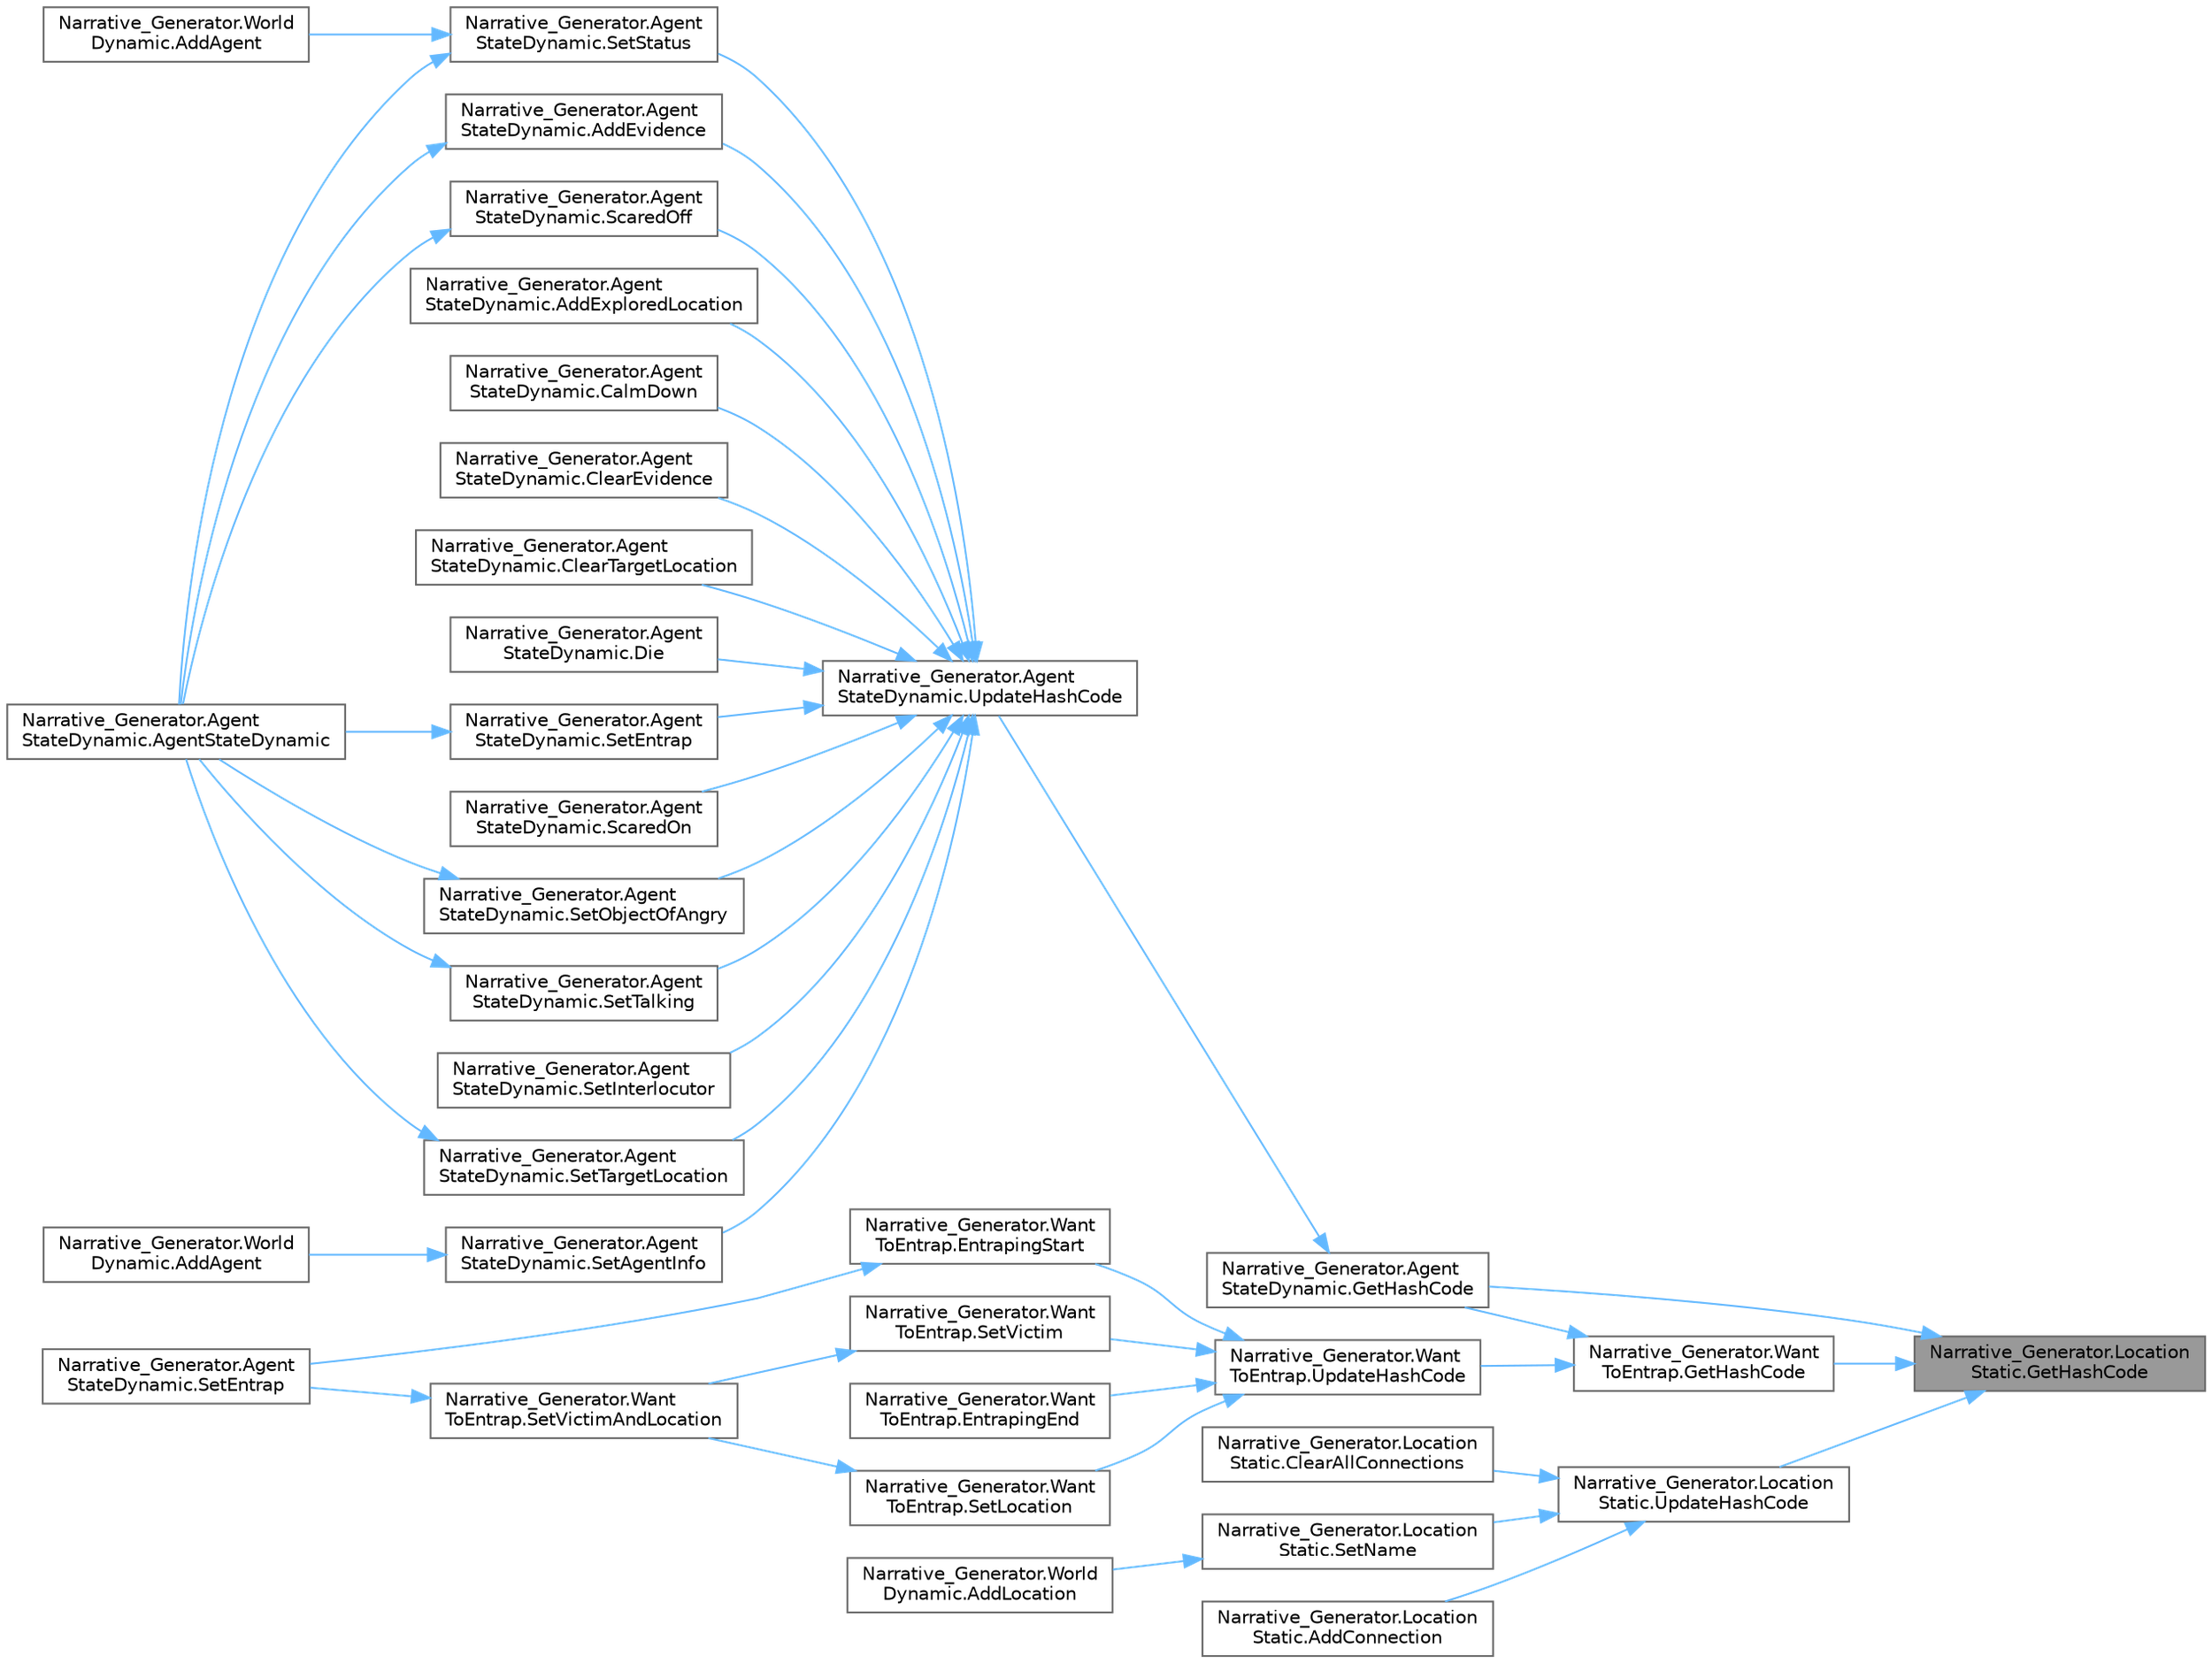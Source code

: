 digraph "Narrative_Generator.LocationStatic.GetHashCode"
{
 // LATEX_PDF_SIZE
  bgcolor="transparent";
  edge [fontname=Helvetica,fontsize=10,labelfontname=Helvetica,labelfontsize=10];
  node [fontname=Helvetica,fontsize=10,shape=box,height=0.2,width=0.4];
  rankdir="RL";
  Node1 [label="Narrative_Generator.Location\lStatic.GetHashCode",height=0.2,width=0.4,color="gray40", fillcolor="grey60", style="filled", fontcolor="black",tooltip="Calculates and returns the hash code of this instance of the LocationStatic."];
  Node1 -> Node2 [dir="back",color="steelblue1",style="solid"];
  Node2 [label="Narrative_Generator.Agent\lStateDynamic.GetHashCode",height=0.2,width=0.4,color="grey40", fillcolor="white", style="filled",URL="$class_narrative___generator_1_1_agent_state_dynamic.html#acc89349f24d3eedd35bdd1d13f1fc501",tooltip="Calculates and returns the hash code of this instance of the dynamic part of the agent's state."];
  Node2 -> Node3 [dir="back",color="steelblue1",style="solid"];
  Node3 [label="Narrative_Generator.Agent\lStateDynamic.UpdateHashCode",height=0.2,width=0.4,color="grey40", fillcolor="white", style="filled",URL="$class_narrative___generator_1_1_agent_state_dynamic.html#ae5def9114b62d20b4d3b7811dff71494",tooltip="Updates (refresh) the current hash code value."];
  Node3 -> Node4 [dir="back",color="steelblue1",style="solid"];
  Node4 [label="Narrative_Generator.Agent\lStateDynamic.AddEvidence",height=0.2,width=0.4,color="grey40", fillcolor="white", style="filled",URL="$class_narrative___generator_1_1_agent_state_dynamic.html#af2e9936da42cf34810e62c0c5588ff95",tooltip="A method to give this agent evidence against the specified agent."];
  Node4 -> Node5 [dir="back",color="steelblue1",style="solid"];
  Node5 [label="Narrative_Generator.Agent\lStateDynamic.AgentStateDynamic",height=0.2,width=0.4,color="grey40", fillcolor="white", style="filled",URL="$class_narrative___generator_1_1_agent_state_dynamic.html#a78fead52797d21076991a4ae72b75fc3",tooltip="Constructor with parameters."];
  Node3 -> Node6 [dir="back",color="steelblue1",style="solid"];
  Node6 [label="Narrative_Generator.Agent\lStateDynamic.AddExploredLocation",height=0.2,width=0.4,color="grey40", fillcolor="white", style="filled",URL="$class_narrative___generator_1_1_agent_state_dynamic.html#af8999c41fc11b2f706a43d0ba8e84485",tooltip="A method that allows to add information about the specified location to the list of explored location..."];
  Node3 -> Node7 [dir="back",color="steelblue1",style="solid"];
  Node7 [label="Narrative_Generator.Agent\lStateDynamic.CalmDown",height=0.2,width=0.4,color="grey40", fillcolor="white", style="filled",URL="$class_narrative___generator_1_1_agent_state_dynamic.html#a497521944d62ee6c1a22c8649625bf0c",tooltip="A method that allows to clear the information that the this agent is angry with some other agent (del..."];
  Node3 -> Node8 [dir="back",color="steelblue1",style="solid"];
  Node8 [label="Narrative_Generator.Agent\lStateDynamic.ClearEvidence",height=0.2,width=0.4,color="grey40", fillcolor="white", style="filled",URL="$class_narrative___generator_1_1_agent_state_dynamic.html#af1ac132bbeaf5885eef4725e4571651d",tooltip="Clears information about evidence against other agents from this agent (deletes it)."];
  Node3 -> Node9 [dir="back",color="steelblue1",style="solid"];
  Node9 [label="Narrative_Generator.Agent\lStateDynamic.ClearTargetLocation",height=0.2,width=0.4,color="grey40", fillcolor="white", style="filled",URL="$class_narrative___generator_1_1_agent_state_dynamic.html#aedd4f0d93cc617edd8cc6c716e0c3c8b",tooltip="A method that allows to clear information about the target location of this agent (delete it)."];
  Node3 -> Node10 [dir="back",color="steelblue1",style="solid"];
  Node10 [label="Narrative_Generator.Agent\lStateDynamic.Die",height=0.2,width=0.4,color="grey40", fillcolor="white", style="filled",URL="$class_narrative___generator_1_1_agent_state_dynamic.html#a900895c3c2e579ace59598b288506858",tooltip="The method that sets the status value to false (dead)."];
  Node3 -> Node11 [dir="back",color="steelblue1",style="solid"];
  Node11 [label="Narrative_Generator.Agent\lStateDynamic.ScaredOff",height=0.2,width=0.4,color="grey40", fillcolor="white", style="filled",URL="$class_narrative___generator_1_1_agent_state_dynamic.html#a5f5bff214ecebb3c68f6d8c1b2587bdf",tooltip="Get out the agent from the \"Scared\" state."];
  Node11 -> Node5 [dir="back",color="steelblue1",style="solid"];
  Node3 -> Node12 [dir="back",color="steelblue1",style="solid"];
  Node12 [label="Narrative_Generator.Agent\lStateDynamic.ScaredOn",height=0.2,width=0.4,color="grey40", fillcolor="white", style="filled",URL="$class_narrative___generator_1_1_agent_state_dynamic.html#acc4abc187967367db4526e1262b29df5",tooltip="Puts the agent in the \"Scared\" state."];
  Node3 -> Node13 [dir="back",color="steelblue1",style="solid"];
  Node13 [label="Narrative_Generator.Agent\lStateDynamic.SetAgentInfo",height=0.2,width=0.4,color="grey40", fillcolor="white", style="filled",URL="$class_narrative___generator_1_1_agent_state_dynamic.html#af11c7183a01ec494cdf98de24755cbad",tooltip="Assigns static (unchanging) information about this agent."];
  Node13 -> Node14 [dir="back",color="steelblue1",style="solid"];
  Node14 [label="Narrative_Generator.World\lDynamic.AddAgent",height=0.2,width=0.4,color="grey40", fillcolor="white", style="filled",URL="$class_narrative___generator_1_1_world_dynamic.html#a6c60b2be40667d15cfce67b5597337a8",tooltip="Add the agent to the existing collection of agents using only the specified role and name."];
  Node3 -> Node15 [dir="back",color="steelblue1",style="solid"];
  Node15 [label="Narrative_Generator.Agent\lStateDynamic.SetEntrap",height=0.2,width=0.4,color="grey40", fillcolor="white", style="filled",URL="$class_narrative___generator_1_1_agent_state_dynamic.html#a761d1df953e052641c030de0aef6accd",tooltip="A method that allows to assign this agent an object that stores information about whether he wants to..."];
  Node15 -> Node5 [dir="back",color="steelblue1",style="solid"];
  Node3 -> Node16 [dir="back",color="steelblue1",style="solid"];
  Node16 [label="Narrative_Generator.Agent\lStateDynamic.SetInterlocutor",height=0.2,width=0.4,color="grey40", fillcolor="white", style="filled",URL="$class_narrative___generator_1_1_agent_state_dynamic.html#aae14c62bbd77a916a1b2d24f2e6fe43e",tooltip="A method that allows an agent to start a conversation with another agent and remember this fact (whil..."];
  Node3 -> Node17 [dir="back",color="steelblue1",style="solid"];
  Node17 [label="Narrative_Generator.Agent\lStateDynamic.SetObjectOfAngry",height=0.2,width=0.4,color="grey40", fillcolor="white", style="filled",URL="$class_narrative___generator_1_1_agent_state_dynamic.html#ad59176331a9c868a59db5a0c0605ba79",tooltip="A method that allows to set the agent with which this agent will be angry."];
  Node17 -> Node5 [dir="back",color="steelblue1",style="solid"];
  Node3 -> Node18 [dir="back",color="steelblue1",style="solid"];
  Node18 [label="Narrative_Generator.Agent\lStateDynamic.SetStatus",height=0.2,width=0.4,color="grey40", fillcolor="white", style="filled",URL="$class_narrative___generator_1_1_agent_state_dynamic.html#a1047c9144806e09d1b3acb89bdfbd58a",tooltip="The method that sets the agent's status."];
  Node18 -> Node19 [dir="back",color="steelblue1",style="solid"];
  Node19 [label="Narrative_Generator.World\lDynamic.AddAgent",height=0.2,width=0.4,color="grey40", fillcolor="white", style="filled",URL="$class_narrative___generator_1_1_world_dynamic.html#a19164f64cb621f2e203ab43da59ccb14",tooltip="Adding an agent, basic information about it is specified in separate parameters."];
  Node18 -> Node5 [dir="back",color="steelblue1",style="solid"];
  Node3 -> Node20 [dir="back",color="steelblue1",style="solid"];
  Node20 [label="Narrative_Generator.Agent\lStateDynamic.SetTalking",height=0.2,width=0.4,color="grey40", fillcolor="white", style="filled",URL="$class_narrative___generator_1_1_agent_state_dynamic.html#a748151fddf1d98e1a8745ba06742d9ef",tooltip="A method that allows to assign an object that stores information about whether the agent is talking n..."];
  Node20 -> Node5 [dir="back",color="steelblue1",style="solid"];
  Node3 -> Node21 [dir="back",color="steelblue1",style="solid"];
  Node21 [label="Narrative_Generator.Agent\lStateDynamic.SetTargetLocation",height=0.2,width=0.4,color="grey40", fillcolor="white", style="filled",URL="$class_narrative___generator_1_1_agent_state_dynamic.html#aad781fa5023d43e5c792602e6283b8b3",tooltip="A method that allows to set the target location for the agent (the one he wants to go to)."];
  Node21 -> Node5 [dir="back",color="steelblue1",style="solid"];
  Node1 -> Node22 [dir="back",color="steelblue1",style="solid"];
  Node22 [label="Narrative_Generator.Want\lToEntrap.GetHashCode",height=0.2,width=0.4,color="grey40", fillcolor="white", style="filled",URL="$class_narrative___generator_1_1_want_to_entrap.html#a0728e38963399986bccffb824cc8f998",tooltip="Calculates and returns the hash code of this instance of the WantToEntrap."];
  Node22 -> Node2 [dir="back",color="steelblue1",style="solid"];
  Node22 -> Node23 [dir="back",color="steelblue1",style="solid"];
  Node23 [label="Narrative_Generator.Want\lToEntrap.UpdateHashCode",height=0.2,width=0.4,color="grey40", fillcolor="white", style="filled",URL="$class_narrative___generator_1_1_want_to_entrap.html#a0ec0cc9ca6b928344ec3102a222d8256",tooltip="Updates (refresh) the current hash code value."];
  Node23 -> Node24 [dir="back",color="steelblue1",style="solid"];
  Node24 [label="Narrative_Generator.Want\lToEntrap.EntrapingEnd",height=0.2,width=0.4,color="grey40", fillcolor="white", style="filled",URL="$class_narrative___generator_1_1_want_to_entrap.html#a189a88e59865ba98ec4d7470fa354249",tooltip="A method that sets the entrap desire status for this agent to False."];
  Node23 -> Node25 [dir="back",color="steelblue1",style="solid"];
  Node25 [label="Narrative_Generator.Want\lToEntrap.EntrapingStart",height=0.2,width=0.4,color="grey40", fillcolor="white", style="filled",URL="$class_narrative___generator_1_1_want_to_entrap.html#a349aa756d87de5f384351cd99cc1487a",tooltip="A method that sets the entrap desire status for this agent to True."];
  Node25 -> Node26 [dir="back",color="steelblue1",style="solid"];
  Node26 [label="Narrative_Generator.Agent\lStateDynamic.SetEntrap",height=0.2,width=0.4,color="grey40", fillcolor="white", style="filled",URL="$class_narrative___generator_1_1_agent_state_dynamic.html#a8de02a1a6594faa7561440f7d4387cda",tooltip="A method that allows this agent to start entrap the specified agent at the specified location."];
  Node23 -> Node27 [dir="back",color="steelblue1",style="solid"];
  Node27 [label="Narrative_Generator.Want\lToEntrap.SetLocation",height=0.2,width=0.4,color="grey40", fillcolor="white", style="filled",URL="$class_narrative___generator_1_1_want_to_entrap.html#ae62f565fb42225cfed1bd0d4dfcc35cc",tooltip="Sets the target location to which this agent wants to move some other agent."];
  Node27 -> Node28 [dir="back",color="steelblue1",style="solid"];
  Node28 [label="Narrative_Generator.Want\lToEntrap.SetVictimAndLocation",height=0.2,width=0.4,color="grey40", fillcolor="white", style="filled",URL="$class_narrative___generator_1_1_want_to_entrap.html#a3a5c2ce0fe668146870600b3f7b7e461",tooltip="Sets the agent that this agent will want to move to some location AND the target location to which th..."];
  Node28 -> Node26 [dir="back",color="steelblue1",style="solid"];
  Node23 -> Node29 [dir="back",color="steelblue1",style="solid"];
  Node29 [label="Narrative_Generator.Want\lToEntrap.SetVictim",height=0.2,width=0.4,color="grey40", fillcolor="white", style="filled",URL="$class_narrative___generator_1_1_want_to_entrap.html#a0b024e8c0f1d4887be6d15daee8b5941",tooltip="Sets the agent that this agent will want to move to some location."];
  Node29 -> Node28 [dir="back",color="steelblue1",style="solid"];
  Node1 -> Node30 [dir="back",color="steelblue1",style="solid"];
  Node30 [label="Narrative_Generator.Location\lStatic.UpdateHashCode",height=0.2,width=0.4,color="grey40", fillcolor="white", style="filled",URL="$class_narrative___generator_1_1_location_static.html#a278b5216e43a1c69ba3730e8cdaad164",tooltip="Updates (refresh) the current hash code value."];
  Node30 -> Node31 [dir="back",color="steelblue1",style="solid"];
  Node31 [label="Narrative_Generator.Location\lStatic.AddConnection",height=0.2,width=0.4,color="grey40", fillcolor="white", style="filled",URL="$class_narrative___generator_1_1_location_static.html#a299cf7f541ea172e0f148710e9fea307",tooltip="Adds a path (connection) between this location and the specified location."];
  Node30 -> Node32 [dir="back",color="steelblue1",style="solid"];
  Node32 [label="Narrative_Generator.Location\lStatic.ClearAllConnections",height=0.2,width=0.4,color="grey40", fillcolor="white", style="filled",URL="$class_narrative___generator_1_1_location_static.html#a9b5df9f3d05897eb13a49a3949378cfc",tooltip="Removes information about all paths (connections) from this location to other locations."];
  Node30 -> Node33 [dir="back",color="steelblue1",style="solid"];
  Node33 [label="Narrative_Generator.Location\lStatic.SetName",height=0.2,width=0.4,color="grey40", fillcolor="white", style="filled",URL="$class_narrative___generator_1_1_location_static.html#a90cfb7b8318a836075dd94a4cb4dc7b3",tooltip="The method that sets the name of the location."];
  Node33 -> Node34 [dir="back",color="steelblue1",style="solid"];
  Node34 [label="Narrative_Generator.World\lDynamic.AddLocation",height=0.2,width=0.4,color="grey40", fillcolor="white", style="filled",URL="$class_narrative___generator_1_1_world_dynamic.html#a5423775f028b393c27b0d89055266a3e",tooltip="Adds the specified location to the list of locations in this world state and names it separately."];
}
